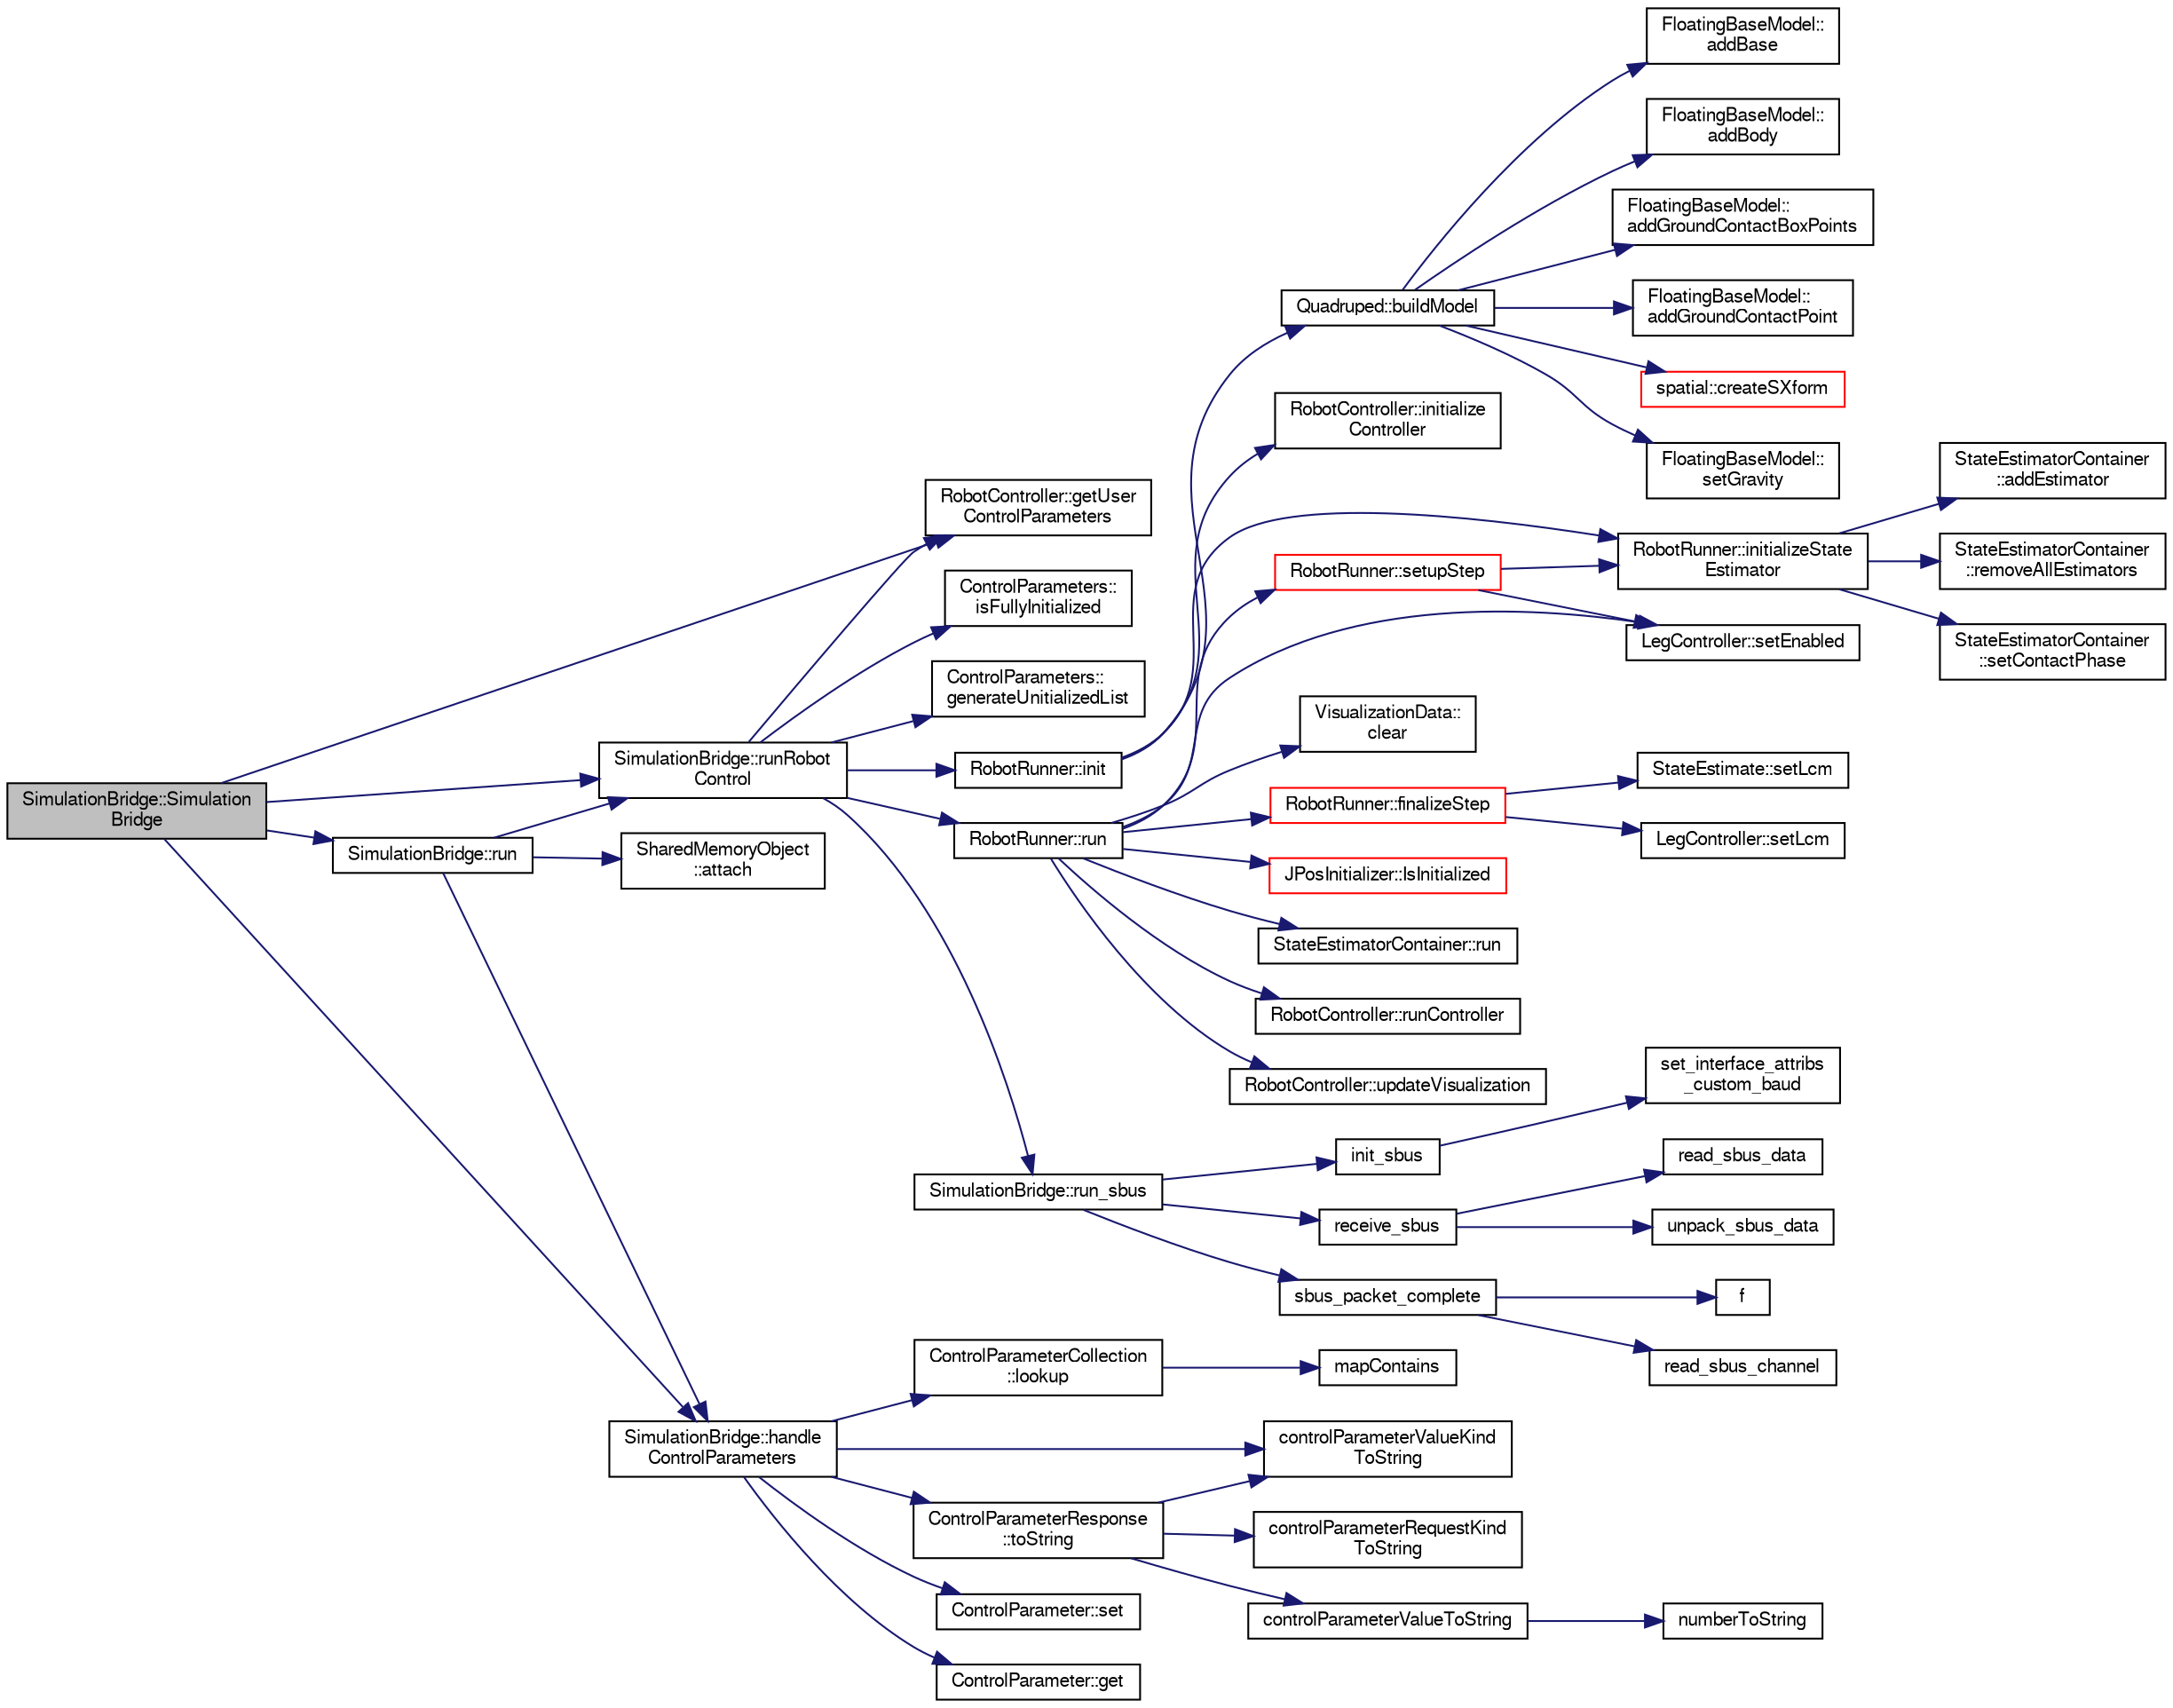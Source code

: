 digraph "SimulationBridge::SimulationBridge"
{
  edge [fontname="FreeSans",fontsize="10",labelfontname="FreeSans",labelfontsize="10"];
  node [fontname="FreeSans",fontsize="10",shape=record];
  rankdir="LR";
  Node1 [label="SimulationBridge::Simulation\lBridge",height=0.2,width=0.4,color="black", fillcolor="grey75", style="filled", fontcolor="black"];
  Node1 -> Node2 [color="midnightblue",fontsize="10",style="solid",fontname="FreeSans"];
  Node2 [label="RobotController::getUser\lControlParameters",height=0.2,width=0.4,color="black", fillcolor="white", style="filled",URL="$d4/d6a/class_robot_controller.html#a4f978bdc5c1e5c868ca578f1061489e7"];
  Node1 -> Node3 [color="midnightblue",fontsize="10",style="solid",fontname="FreeSans"];
  Node3 [label="SimulationBridge::handle\lControlParameters",height=0.2,width=0.4,color="black", fillcolor="white", style="filled",URL="$d8/d3a/class_simulation_bridge.html#aba095e0bb12ca2f27d64e32015c397c1"];
  Node3 -> Node4 [color="midnightblue",fontsize="10",style="solid",fontname="FreeSans"];
  Node4 [label="ControlParameterCollection\l::lookup",height=0.2,width=0.4,color="black", fillcolor="white", style="filled",URL="$dd/da1/class_control_parameter_collection.html#a9e6262aa46992ca879b50d70df030a56"];
  Node4 -> Node5 [color="midnightblue",fontsize="10",style="solid",fontname="FreeSans"];
  Node5 [label="mapContains",height=0.2,width=0.4,color="black", fillcolor="white", style="filled",URL="$de/df0/utilities_8h.html#a8ee36d7e1f86b7307f0e0aef157237a7"];
  Node3 -> Node6 [color="midnightblue",fontsize="10",style="solid",fontname="FreeSans"];
  Node6 [label="controlParameterValueKind\lToString",height=0.2,width=0.4,color="black", fillcolor="white", style="filled",URL="$d2/d01/_control_parameters_8h.html#a39a31ac35492a7e98110f7301430b5fe"];
  Node3 -> Node7 [color="midnightblue",fontsize="10",style="solid",fontname="FreeSans"];
  Node7 [label="ControlParameter::set",height=0.2,width=0.4,color="black", fillcolor="white", style="filled",URL="$da/d98/class_control_parameter.html#ac508d1f24bf918c65d717f5389553e83"];
  Node3 -> Node8 [color="midnightblue",fontsize="10",style="solid",fontname="FreeSans"];
  Node8 [label="ControlParameterResponse\l::toString",height=0.2,width=0.4,color="black", fillcolor="white", style="filled",URL="$d4/d34/struct_control_parameter_response.html#a62038efa1fc5e7447a7dc5cf4e6db97c"];
  Node8 -> Node9 [color="midnightblue",fontsize="10",style="solid",fontname="FreeSans"];
  Node9 [label="controlParameterRequestKind\lToString",height=0.2,width=0.4,color="black", fillcolor="white", style="filled",URL="$d6/de9/_control_parameter_interface_8h.html#aec18dbc0e1e7ea54b4204c75221178af"];
  Node8 -> Node6 [color="midnightblue",fontsize="10",style="solid",fontname="FreeSans"];
  Node8 -> Node10 [color="midnightblue",fontsize="10",style="solid",fontname="FreeSans"];
  Node10 [label="controlParameterValueToString",height=0.2,width=0.4,color="black", fillcolor="white", style="filled",URL="$d2/d01/_control_parameters_8h.html#a845e4adacbcbd157527c891bb3fa4b74"];
  Node10 -> Node11 [color="midnightblue",fontsize="10",style="solid",fontname="FreeSans"];
  Node11 [label="numberToString",height=0.2,width=0.4,color="black", fillcolor="white", style="filled",URL="$de/df0/utilities_8h.html#acb4bfd4bd21d2af1b655d5039281ec3b"];
  Node3 -> Node12 [color="midnightblue",fontsize="10",style="solid",fontname="FreeSans"];
  Node12 [label="ControlParameter::get",height=0.2,width=0.4,color="black", fillcolor="white", style="filled",URL="$da/d98/class_control_parameter.html#a7f99bfb6f7efc528ec1487f7caf57bba"];
  Node1 -> Node13 [color="midnightblue",fontsize="10",style="solid",fontname="FreeSans"];
  Node13 [label="SimulationBridge::run",height=0.2,width=0.4,color="black", fillcolor="white", style="filled",URL="$d8/d3a/class_simulation_bridge.html#a0a9846e88d9afe3370ffe10db348a366"];
  Node13 -> Node14 [color="midnightblue",fontsize="10",style="solid",fontname="FreeSans"];
  Node14 [label="SharedMemoryObject\l::attach",height=0.2,width=0.4,color="black", fillcolor="white", style="filled",URL="$d1/d8d/class_shared_memory_object.html#a62656128cd792e54088e8f75315d05bc"];
  Node13 -> Node3 [color="midnightblue",fontsize="10",style="solid",fontname="FreeSans"];
  Node13 -> Node15 [color="midnightblue",fontsize="10",style="solid",fontname="FreeSans"];
  Node15 [label="SimulationBridge::runRobot\lControl",height=0.2,width=0.4,color="black", fillcolor="white", style="filled",URL="$d8/d3a/class_simulation_bridge.html#a3396c7d142b6d3be5c65fc17adad05a0"];
  Node15 -> Node16 [color="midnightblue",fontsize="10",style="solid",fontname="FreeSans"];
  Node16 [label="ControlParameters::\lisFullyInitialized",height=0.2,width=0.4,color="black", fillcolor="white", style="filled",URL="$d8/d86/class_control_parameters.html#a12b144b3d659080b6e0bfd93569b566e"];
  Node15 -> Node17 [color="midnightblue",fontsize="10",style="solid",fontname="FreeSans"];
  Node17 [label="ControlParameters::\lgenerateUnitializedList",height=0.2,width=0.4,color="black", fillcolor="white", style="filled",URL="$d8/d86/class_control_parameters.html#a6fc860c65c6484562dfc922cb5806410"];
  Node15 -> Node2 [color="midnightblue",fontsize="10",style="solid",fontname="FreeSans"];
  Node15 -> Node18 [color="midnightblue",fontsize="10",style="solid",fontname="FreeSans"];
  Node18 [label="RobotRunner::init",height=0.2,width=0.4,color="black", fillcolor="white", style="filled",URL="$d9/d42/class_robot_runner.html#affa2cfda073a7b1742561154c3081ae5"];
  Node18 -> Node19 [color="midnightblue",fontsize="10",style="solid",fontname="FreeSans"];
  Node19 [label="Quadruped::buildModel",height=0.2,width=0.4,color="black", fillcolor="white", style="filled",URL="$dc/d66/class_quadruped.html#ae3725898959888f0885981c43f127a07"];
  Node19 -> Node20 [color="midnightblue",fontsize="10",style="solid",fontname="FreeSans"];
  Node20 [label="FloatingBaseModel::\laddBase",height=0.2,width=0.4,color="black", fillcolor="white", style="filled",URL="$d6/db1/class_floating_base_model.html#ab3dfc6605561bee26b4f7a893e44c78d"];
  Node19 -> Node21 [color="midnightblue",fontsize="10",style="solid",fontname="FreeSans"];
  Node21 [label="FloatingBaseModel::\laddBody",height=0.2,width=0.4,color="black", fillcolor="white", style="filled",URL="$d6/db1/class_floating_base_model.html#adcff6806f39aedf95a3723fc10c6144e"];
  Node19 -> Node22 [color="midnightblue",fontsize="10",style="solid",fontname="FreeSans"];
  Node22 [label="FloatingBaseModel::\laddGroundContactBoxPoints",height=0.2,width=0.4,color="black", fillcolor="white", style="filled",URL="$d6/db1/class_floating_base_model.html#aff2cddc3077b282fe3504ecd28bc08cb"];
  Node19 -> Node23 [color="midnightblue",fontsize="10",style="solid",fontname="FreeSans"];
  Node23 [label="FloatingBaseModel::\laddGroundContactPoint",height=0.2,width=0.4,color="black", fillcolor="white", style="filled",URL="$d6/db1/class_floating_base_model.html#a3f2a319bbd26e5e7f91c7d3b980e28c4"];
  Node19 -> Node24 [color="midnightblue",fontsize="10",style="solid",fontname="FreeSans"];
  Node24 [label="spatial::createSXform",height=0.2,width=0.4,color="red", fillcolor="white", style="filled",URL="$de/d1a/namespacespatial.html#ae4a2145f3028087511b4f17c0152ec83"];
  Node19 -> Node25 [color="midnightblue",fontsize="10",style="solid",fontname="FreeSans"];
  Node25 [label="FloatingBaseModel::\lsetGravity",height=0.2,width=0.4,color="black", fillcolor="white", style="filled",URL="$d6/db1/class_floating_base_model.html#a32274ad578f7ad30bd79e786b62cdd62"];
  Node18 -> Node26 [color="midnightblue",fontsize="10",style="solid",fontname="FreeSans"];
  Node26 [label="RobotController::initialize\lController",height=0.2,width=0.4,color="black", fillcolor="white", style="filled",URL="$d4/d6a/class_robot_controller.html#a4eef800145cb801ea6296630119b4a65"];
  Node18 -> Node27 [color="midnightblue",fontsize="10",style="solid",fontname="FreeSans"];
  Node27 [label="RobotRunner::initializeState\lEstimator",height=0.2,width=0.4,color="black", fillcolor="white", style="filled",URL="$d9/d42/class_robot_runner.html#a2690089988868e09ee5827788bded47a"];
  Node27 -> Node28 [color="midnightblue",fontsize="10",style="solid",fontname="FreeSans"];
  Node28 [label="StateEstimatorContainer\l::addEstimator",height=0.2,width=0.4,color="black", fillcolor="white", style="filled",URL="$d1/d3b/class_state_estimator_container.html#a82af04a884b97b78cabfa79e85fd353f"];
  Node27 -> Node29 [color="midnightblue",fontsize="10",style="solid",fontname="FreeSans"];
  Node29 [label="StateEstimatorContainer\l::removeAllEstimators",height=0.2,width=0.4,color="black", fillcolor="white", style="filled",URL="$d1/d3b/class_state_estimator_container.html#ad14b9aedc91b17e460bec6f5b73e024e"];
  Node27 -> Node30 [color="midnightblue",fontsize="10",style="solid",fontname="FreeSans"];
  Node30 [label="StateEstimatorContainer\l::setContactPhase",height=0.2,width=0.4,color="black", fillcolor="white", style="filled",URL="$d1/d3b/class_state_estimator_container.html#a100bfcb62c735fef211ae5564ca2e4f6"];
  Node15 -> Node31 [color="midnightblue",fontsize="10",style="solid",fontname="FreeSans"];
  Node31 [label="SimulationBridge::run_sbus",height=0.2,width=0.4,color="black", fillcolor="white", style="filled",URL="$d8/d3a/class_simulation_bridge.html#aad85f4ea0a490daed77d90efff2dcc92"];
  Node31 -> Node32 [color="midnightblue",fontsize="10",style="solid",fontname="FreeSans"];
  Node32 [label="init_sbus",height=0.2,width=0.4,color="black", fillcolor="white", style="filled",URL="$d1/d95/rt__sbus_8h.html#a1f8bbf50154d9822f453616920c26127"];
  Node32 -> Node33 [color="midnightblue",fontsize="10",style="solid",fontname="FreeSans"];
  Node33 [label="set_interface_attribs\l_custom_baud",height=0.2,width=0.4,color="black", fillcolor="white", style="filled",URL="$de/d23/rt__serial_8h.html#adc24908fd964d1eeb3b4dcd058a06e0d",tooltip="Configure serial port. "];
  Node31 -> Node34 [color="midnightblue",fontsize="10",style="solid",fontname="FreeSans"];
  Node34 [label="receive_sbus",height=0.2,width=0.4,color="black", fillcolor="white", style="filled",URL="$d1/d95/rt__sbus_8h.html#ab44d038981e16325d8aec78b2c1011bf"];
  Node34 -> Node35 [color="midnightblue",fontsize="10",style="solid",fontname="FreeSans"];
  Node35 [label="read_sbus_data",height=0.2,width=0.4,color="black", fillcolor="white", style="filled",URL="$d2/dad/rt__sbus_8cpp.html#a9e7b14a9fd5b1e62a38337c44d95ff04"];
  Node34 -> Node36 [color="midnightblue",fontsize="10",style="solid",fontname="FreeSans"];
  Node36 [label="unpack_sbus_data",height=0.2,width=0.4,color="black", fillcolor="white", style="filled",URL="$d2/dad/rt__sbus_8cpp.html#ae5c751d99f7c584b302ee953b66fbce1"];
  Node31 -> Node37 [color="midnightblue",fontsize="10",style="solid",fontname="FreeSans"];
  Node37 [label="sbus_packet_complete",height=0.2,width=0.4,color="black", fillcolor="white", style="filled",URL="$d4/dd2/rt__interface__lcm_8h.html#a3f348fdbac738fe554e4543dee262081",tooltip="Function which handles the completion of an SBUS Packet and overrides the LCM control settings as des..."];
  Node37 -> Node38 [color="midnightblue",fontsize="10",style="solid",fontname="FreeSans"];
  Node38 [label="f",height=0.2,width=0.4,color="black", fillcolor="white", style="filled",URL="$dc/dd7/test__casadi_8cpp.html#ae20d7fba59865a21504b65cdb44cbfe5"];
  Node37 -> Node39 [color="midnightblue",fontsize="10",style="solid",fontname="FreeSans"];
  Node39 [label="read_sbus_channel",height=0.2,width=0.4,color="black", fillcolor="white", style="filled",URL="$d1/d95/rt__sbus_8h.html#a556abff30497289e33d971c6069c455c"];
  Node15 -> Node40 [color="midnightblue",fontsize="10",style="solid",fontname="FreeSans"];
  Node40 [label="RobotRunner::run",height=0.2,width=0.4,color="black", fillcolor="white", style="filled",URL="$d9/d42/class_robot_runner.html#a00f9204f3367b9948a2053e66d92c844"];
  Node40 -> Node41 [color="midnightblue",fontsize="10",style="solid",fontname="FreeSans"];
  Node41 [label="VisualizationData::\lclear",height=0.2,width=0.4,color="black", fillcolor="white", style="filled",URL="$d3/d60/struct_visualization_data.html#a91271be43d61b7611b9487270f5e74e2"];
  Node40 -> Node42 [color="midnightblue",fontsize="10",style="solid",fontname="FreeSans"];
  Node42 [label="RobotRunner::finalizeStep",height=0.2,width=0.4,color="red", fillcolor="white", style="filled",URL="$d9/d42/class_robot_runner.html#aca37fb89c947e01ce01a4853f0ebfb25"];
  Node42 -> Node43 [color="midnightblue",fontsize="10",style="solid",fontname="FreeSans"];
  Node43 [label="StateEstimate::setLcm",height=0.2,width=0.4,color="black", fillcolor="white", style="filled",URL="$dd/df3/struct_state_estimate.html#af02cdbf09fcd47b041b96aaf34e5ac38"];
  Node42 -> Node44 [color="midnightblue",fontsize="10",style="solid",fontname="FreeSans"];
  Node44 [label="LegController::setLcm",height=0.2,width=0.4,color="black", fillcolor="white", style="filled",URL="$d0/d96/class_leg_controller.html#a2a14b7e0cb62942e70b787179b16f900"];
  Node40 -> Node45 [color="midnightblue",fontsize="10",style="solid",fontname="FreeSans"];
  Node45 [label="JPosInitializer::IsInitialized",height=0.2,width=0.4,color="red", fillcolor="white", style="filled",URL="$d6/d0e/class_j_pos_initializer.html#a8d46811551914913c7799360daebeee2"];
  Node40 -> Node46 [color="midnightblue",fontsize="10",style="solid",fontname="FreeSans"];
  Node46 [label="StateEstimatorContainer::run",height=0.2,width=0.4,color="black", fillcolor="white", style="filled",URL="$d1/d3b/class_state_estimator_container.html#a04295b74cd777aa6bdf8c155c506ae2c"];
  Node40 -> Node47 [color="midnightblue",fontsize="10",style="solid",fontname="FreeSans"];
  Node47 [label="RobotController::runController",height=0.2,width=0.4,color="black", fillcolor="white", style="filled",URL="$d4/d6a/class_robot_controller.html#a5242fbdd2532b1581ac45829be9688c9"];
  Node40 -> Node48 [color="midnightblue",fontsize="10",style="solid",fontname="FreeSans"];
  Node48 [label="LegController::setEnabled",height=0.2,width=0.4,color="black", fillcolor="white", style="filled",URL="$d0/d96/class_leg_controller.html#a47178c450659ac6793ac7a74351094e5"];
  Node40 -> Node49 [color="midnightblue",fontsize="10",style="solid",fontname="FreeSans"];
  Node49 [label="RobotRunner::setupStep",height=0.2,width=0.4,color="red", fillcolor="white", style="filled",URL="$d9/d42/class_robot_runner.html#a350d9f78e20c990d39533024dce26759"];
  Node49 -> Node27 [color="midnightblue",fontsize="10",style="solid",fontname="FreeSans"];
  Node49 -> Node48 [color="midnightblue",fontsize="10",style="solid",fontname="FreeSans"];
  Node40 -> Node50 [color="midnightblue",fontsize="10",style="solid",fontname="FreeSans"];
  Node50 [label="RobotController::updateVisualization",height=0.2,width=0.4,color="black", fillcolor="white", style="filled",URL="$d4/d6a/class_robot_controller.html#a851e8f5aedb72a736cbaddb3dba3c5c2"];
  Node1 -> Node15 [color="midnightblue",fontsize="10",style="solid",fontname="FreeSans"];
}
